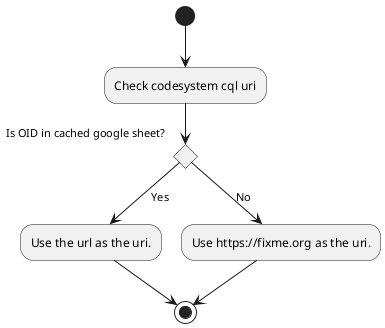@startuml
(*)  --> "Check codesystem cql uri"
If "Is OID in cached google sheet?" then
--> [Yes] "Use the url as the uri."
-->(*)
else
--> [No] "Use https://fixme.org as the uri."
Endif
-->(*)
@enduml